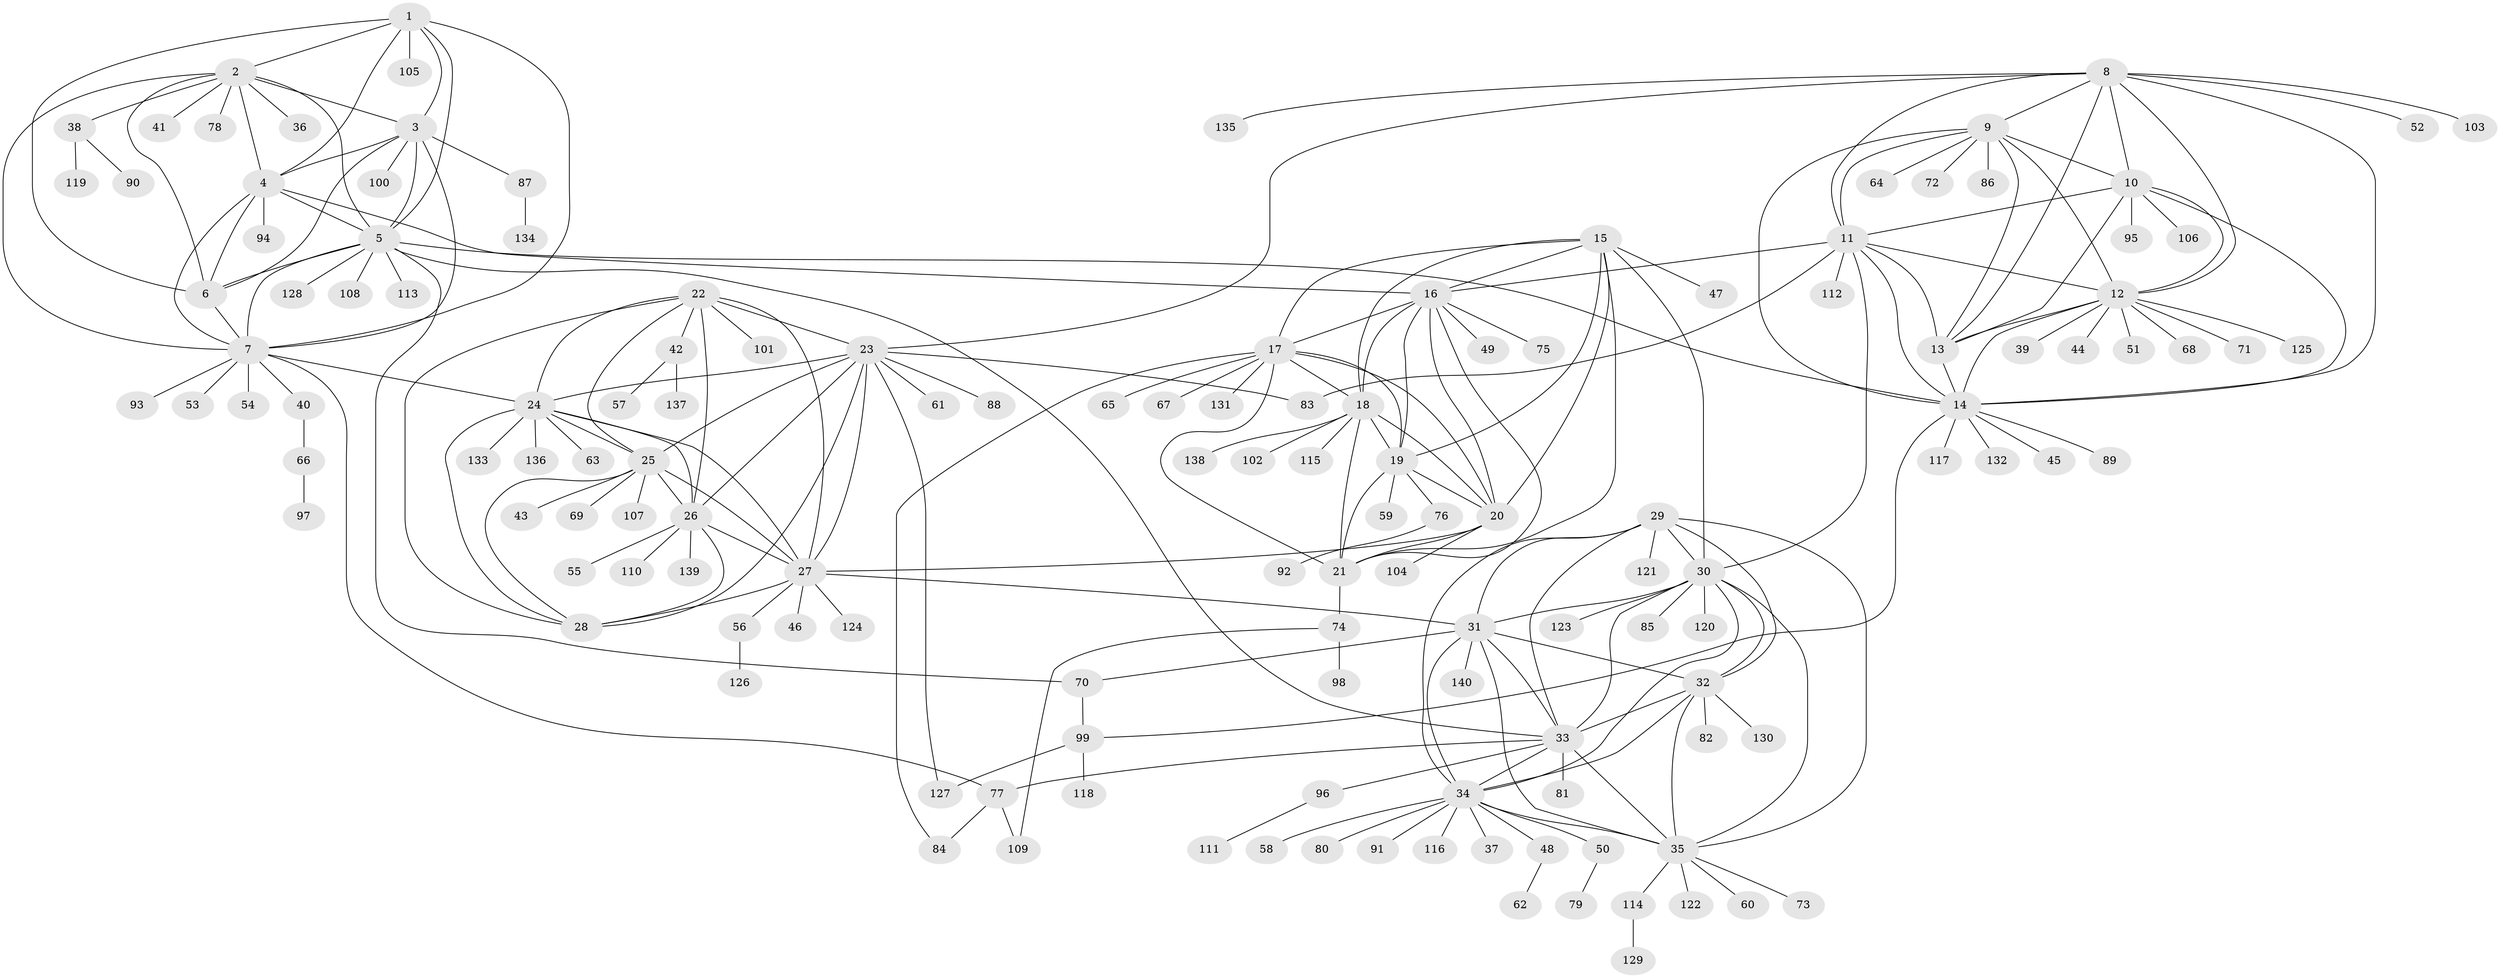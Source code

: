 // Generated by graph-tools (version 1.1) at 2025/50/03/09/25 03:50:31]
// undirected, 140 vertices, 227 edges
graph export_dot {
graph [start="1"]
  node [color=gray90,style=filled];
  1;
  2;
  3;
  4;
  5;
  6;
  7;
  8;
  9;
  10;
  11;
  12;
  13;
  14;
  15;
  16;
  17;
  18;
  19;
  20;
  21;
  22;
  23;
  24;
  25;
  26;
  27;
  28;
  29;
  30;
  31;
  32;
  33;
  34;
  35;
  36;
  37;
  38;
  39;
  40;
  41;
  42;
  43;
  44;
  45;
  46;
  47;
  48;
  49;
  50;
  51;
  52;
  53;
  54;
  55;
  56;
  57;
  58;
  59;
  60;
  61;
  62;
  63;
  64;
  65;
  66;
  67;
  68;
  69;
  70;
  71;
  72;
  73;
  74;
  75;
  76;
  77;
  78;
  79;
  80;
  81;
  82;
  83;
  84;
  85;
  86;
  87;
  88;
  89;
  90;
  91;
  92;
  93;
  94;
  95;
  96;
  97;
  98;
  99;
  100;
  101;
  102;
  103;
  104;
  105;
  106;
  107;
  108;
  109;
  110;
  111;
  112;
  113;
  114;
  115;
  116;
  117;
  118;
  119;
  120;
  121;
  122;
  123;
  124;
  125;
  126;
  127;
  128;
  129;
  130;
  131;
  132;
  133;
  134;
  135;
  136;
  137;
  138;
  139;
  140;
  1 -- 2;
  1 -- 3;
  1 -- 4;
  1 -- 5;
  1 -- 6;
  1 -- 7;
  1 -- 105;
  2 -- 3;
  2 -- 4;
  2 -- 5;
  2 -- 6;
  2 -- 7;
  2 -- 36;
  2 -- 38;
  2 -- 41;
  2 -- 78;
  3 -- 4;
  3 -- 5;
  3 -- 6;
  3 -- 7;
  3 -- 87;
  3 -- 100;
  4 -- 5;
  4 -- 6;
  4 -- 7;
  4 -- 16;
  4 -- 94;
  5 -- 6;
  5 -- 7;
  5 -- 14;
  5 -- 33;
  5 -- 70;
  5 -- 108;
  5 -- 113;
  5 -- 128;
  6 -- 7;
  7 -- 24;
  7 -- 40;
  7 -- 53;
  7 -- 54;
  7 -- 77;
  7 -- 93;
  8 -- 9;
  8 -- 10;
  8 -- 11;
  8 -- 12;
  8 -- 13;
  8 -- 14;
  8 -- 23;
  8 -- 52;
  8 -- 103;
  8 -- 135;
  9 -- 10;
  9 -- 11;
  9 -- 12;
  9 -- 13;
  9 -- 14;
  9 -- 64;
  9 -- 72;
  9 -- 86;
  10 -- 11;
  10 -- 12;
  10 -- 13;
  10 -- 14;
  10 -- 95;
  10 -- 106;
  11 -- 12;
  11 -- 13;
  11 -- 14;
  11 -- 16;
  11 -- 30;
  11 -- 83;
  11 -- 112;
  12 -- 13;
  12 -- 14;
  12 -- 39;
  12 -- 44;
  12 -- 51;
  12 -- 68;
  12 -- 71;
  12 -- 125;
  13 -- 14;
  14 -- 45;
  14 -- 89;
  14 -- 99;
  14 -- 117;
  14 -- 132;
  15 -- 16;
  15 -- 17;
  15 -- 18;
  15 -- 19;
  15 -- 20;
  15 -- 21;
  15 -- 30;
  15 -- 47;
  16 -- 17;
  16 -- 18;
  16 -- 19;
  16 -- 20;
  16 -- 21;
  16 -- 49;
  16 -- 75;
  17 -- 18;
  17 -- 19;
  17 -- 20;
  17 -- 21;
  17 -- 65;
  17 -- 67;
  17 -- 84;
  17 -- 131;
  18 -- 19;
  18 -- 20;
  18 -- 21;
  18 -- 102;
  18 -- 115;
  18 -- 138;
  19 -- 20;
  19 -- 21;
  19 -- 59;
  19 -- 76;
  20 -- 21;
  20 -- 27;
  20 -- 104;
  21 -- 74;
  22 -- 23;
  22 -- 24;
  22 -- 25;
  22 -- 26;
  22 -- 27;
  22 -- 28;
  22 -- 42;
  22 -- 101;
  23 -- 24;
  23 -- 25;
  23 -- 26;
  23 -- 27;
  23 -- 28;
  23 -- 61;
  23 -- 83;
  23 -- 88;
  23 -- 127;
  24 -- 25;
  24 -- 26;
  24 -- 27;
  24 -- 28;
  24 -- 63;
  24 -- 133;
  24 -- 136;
  25 -- 26;
  25 -- 27;
  25 -- 28;
  25 -- 43;
  25 -- 69;
  25 -- 107;
  26 -- 27;
  26 -- 28;
  26 -- 55;
  26 -- 110;
  26 -- 139;
  27 -- 28;
  27 -- 31;
  27 -- 46;
  27 -- 56;
  27 -- 124;
  29 -- 30;
  29 -- 31;
  29 -- 32;
  29 -- 33;
  29 -- 34;
  29 -- 35;
  29 -- 121;
  30 -- 31;
  30 -- 32;
  30 -- 33;
  30 -- 34;
  30 -- 35;
  30 -- 85;
  30 -- 120;
  30 -- 123;
  31 -- 32;
  31 -- 33;
  31 -- 34;
  31 -- 35;
  31 -- 70;
  31 -- 140;
  32 -- 33;
  32 -- 34;
  32 -- 35;
  32 -- 82;
  32 -- 130;
  33 -- 34;
  33 -- 35;
  33 -- 77;
  33 -- 81;
  33 -- 96;
  34 -- 35;
  34 -- 37;
  34 -- 48;
  34 -- 50;
  34 -- 58;
  34 -- 80;
  34 -- 91;
  34 -- 116;
  35 -- 60;
  35 -- 73;
  35 -- 114;
  35 -- 122;
  38 -- 90;
  38 -- 119;
  40 -- 66;
  42 -- 57;
  42 -- 137;
  48 -- 62;
  50 -- 79;
  56 -- 126;
  66 -- 97;
  70 -- 99;
  74 -- 98;
  74 -- 109;
  76 -- 92;
  77 -- 84;
  77 -- 109;
  87 -- 134;
  96 -- 111;
  99 -- 118;
  99 -- 127;
  114 -- 129;
}
